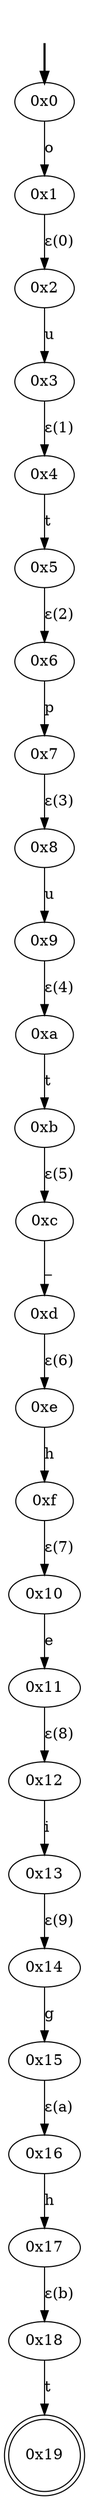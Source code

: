 digraph {
	fake [style=invisible]
	"0x0" [root=true]
	"0x1"
	"0x2"
	"0x3"
	"0x4"
	"0x5"
	"0x6"
	"0x7"
	"0x8"
	"0x9"
	"0xa"
	"0xb"
	"0xc"
	"0xd"
	"0xe"
	"0xf"
	"0x10"
	"0x11"
	"0x12"
	"0x13"
	"0x14"
	"0x15"
	"0x16"
	"0x17"
	"0x18"
	"0x19" [shape=doublecircle]
	fake -> "0x0" [style=bold]
	"0x0" -> "0x1" [label=o]
	"0x2" -> "0x3" [label=u]
	"0x1" -> "0x2" [label="ε(0)"]
	"0x4" -> "0x5" [label=t]
	"0x3" -> "0x4" [label="ε(1)"]
	"0x6" -> "0x7" [label=p]
	"0x5" -> "0x6" [label="ε(2)"]
	"0x8" -> "0x9" [label=u]
	"0x7" -> "0x8" [label="ε(3)"]
	"0xa" -> "0xb" [label=t]
	"0x9" -> "0xa" [label="ε(4)"]
	"0xc" -> "0xd" [label=_]
	"0xb" -> "0xc" [label="ε(5)"]
	"0xe" -> "0xf" [label=h]
	"0xd" -> "0xe" [label="ε(6)"]
	"0x10" -> "0x11" [label=e]
	"0xf" -> "0x10" [label="ε(7)"]
	"0x12" -> "0x13" [label=i]
	"0x11" -> "0x12" [label="ε(8)"]
	"0x14" -> "0x15" [label=g]
	"0x13" -> "0x14" [label="ε(9)"]
	"0x16" -> "0x17" [label=h]
	"0x15" -> "0x16" [label="ε(a)"]
	"0x18" -> "0x19" [label=t]
	"0x17" -> "0x18" [label="ε(b)"]
}
